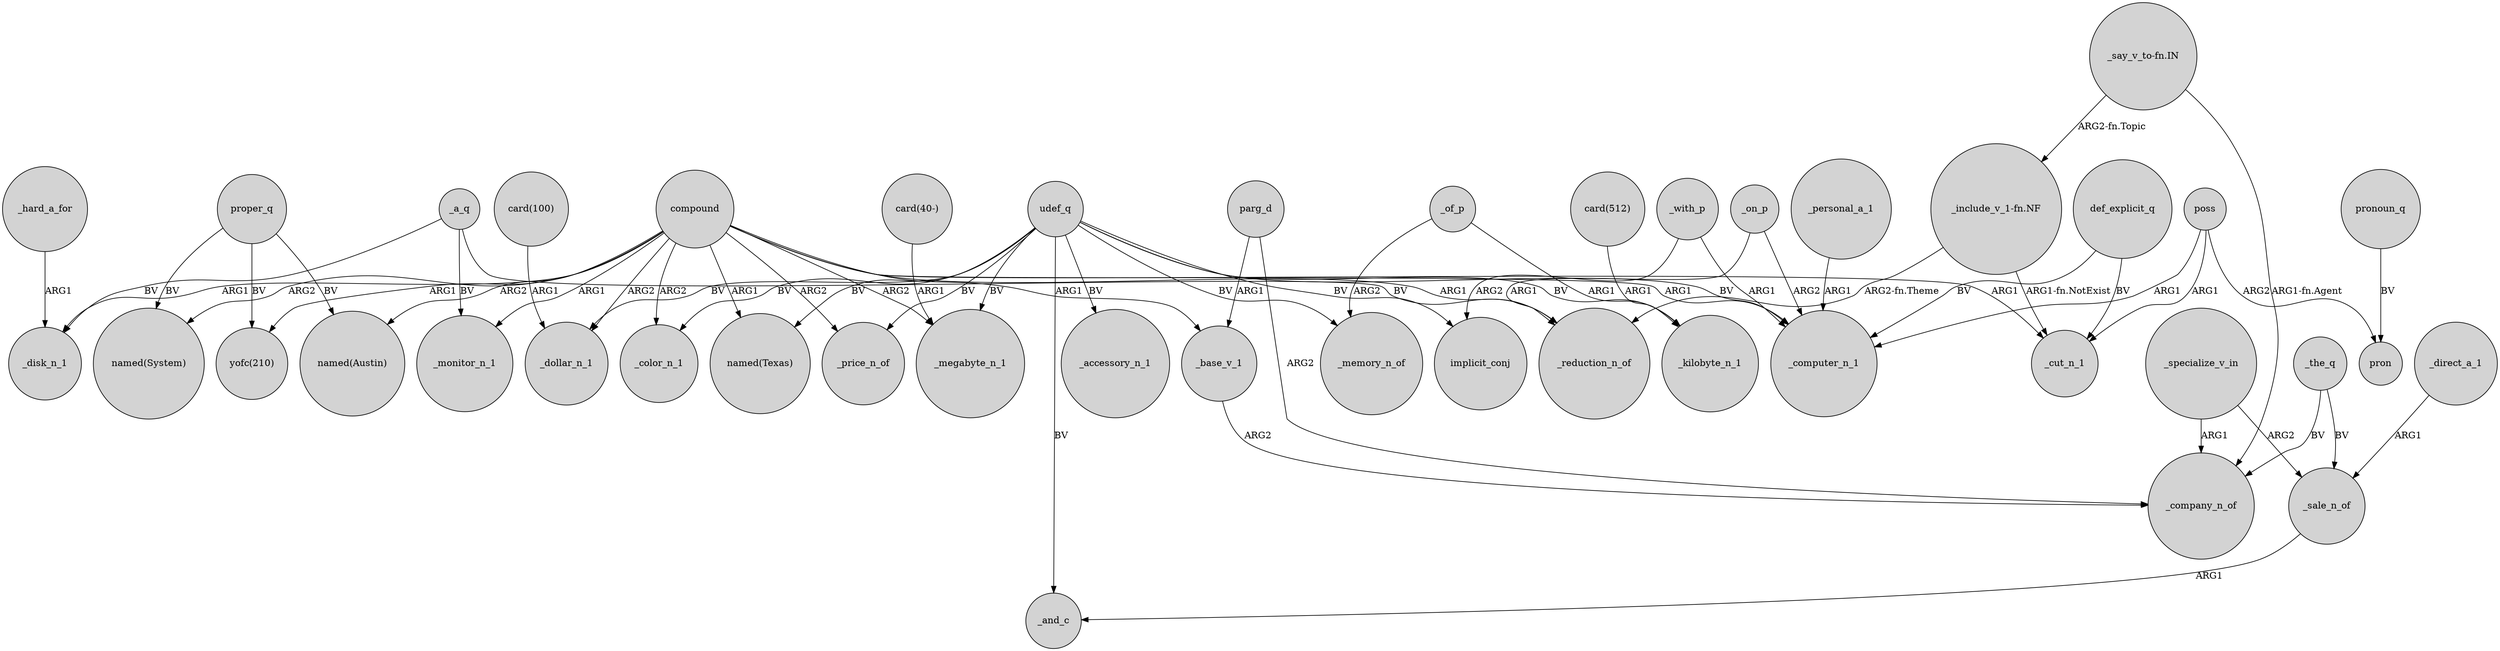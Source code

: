 digraph {
	node [shape=circle style=filled]
	_hard_a_for -> _disk_n_1 [label=ARG1]
	compound -> _monitor_n_1 [label=ARG1]
	compound -> _price_n_of [label=ARG2]
	compound -> "named(Texas)" [label=ARG1]
	_base_v_1 -> _company_n_of [label=ARG2]
	udef_q -> _price_n_of [label=BV]
	poss -> pron [label=ARG2]
	_of_p -> _memory_n_of [label=ARG2]
	_on_p -> _reduction_n_of [label=ARG1]
	"card(512)" -> _kilobyte_n_1 [label=ARG1]
	_with_p -> _computer_n_1 [label=ARG1]
	_a_q -> _reduction_n_of [label=BV]
	def_explicit_q -> _computer_n_1 [label=BV]
	udef_q -> _accessory_n_1 [label=BV]
	"_include_v_1-fn.NF" -> _cut_n_1 [label="ARG1-fn.NotExist"]
	"card(40-)" -> _megabyte_n_1 [label=ARG1]
	_a_q -> _monitor_n_1 [label=BV]
	udef_q -> _color_n_1 [label=BV]
	_direct_a_1 -> _sale_n_of [label=ARG1]
	compound -> _disk_n_1 [label=ARG1]
	proper_q -> "yofc(210)" [label=BV]
	_specialize_v_in -> _company_n_of [label=ARG1]
	"card(100)" -> _dollar_n_1 [label=ARG1]
	_of_p -> _kilobyte_n_1 [label=ARG1]
	udef_q -> implicit_conj [label=BV]
	udef_q -> _kilobyte_n_1 [label=BV]
	udef_q -> _computer_n_1 [label=BV]
	_the_q -> _company_n_of [label=BV]
	udef_q -> _memory_n_of [label=BV]
	udef_q -> "named(Texas)" [label=BV]
	_specialize_v_in -> _sale_n_of [label=ARG2]
	pronoun_q -> pron [label=BV]
	"_say_v_to-fn.IN" -> "_include_v_1-fn.NF" [label="ARG2-fn.Topic"]
	compound -> "named(System)" [label=ARG2]
	_on_p -> _computer_n_1 [label=ARG2]
	poss -> _computer_n_1 [label=ARG1]
	compound -> "named(Austin)" [label=ARG2]
	compound -> _base_v_1 [label=ARG1]
	_the_q -> _sale_n_of [label=BV]
	compound -> _cut_n_1 [label=ARG1]
	compound -> _computer_n_1 [label=ARG1]
	compound -> _color_n_1 [label=ARG2]
	_personal_a_1 -> _computer_n_1 [label=ARG1]
	parg_d -> _company_n_of [label=ARG2]
	compound -> "yofc(210)" [label=ARG1]
	compound -> _reduction_n_of [label=ARG1]
	proper_q -> "named(Austin)" [label=BV]
	_sale_n_of -> _and_c [label=ARG1]
	proper_q -> "named(System)" [label=BV]
	_with_p -> implicit_conj [label=ARG2]
	"_say_v_to-fn.IN" -> _company_n_of [label="ARG1-fn.Agent"]
	parg_d -> _base_v_1 [label=ARG1]
	udef_q -> _megabyte_n_1 [label=BV]
	def_explicit_q -> _cut_n_1 [label=BV]
	"_include_v_1-fn.NF" -> _reduction_n_of [label="ARG2-fn.Theme"]
	poss -> _cut_n_1 [label=ARG1]
	udef_q -> _and_c [label=BV]
	compound -> _dollar_n_1 [label=ARG2]
	_a_q -> _disk_n_1 [label=BV]
	compound -> _megabyte_n_1 [label=ARG2]
	udef_q -> _dollar_n_1 [label=BV]
}
